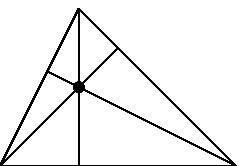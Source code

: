 prologues:=3;
verbatimtex
%&latex
\documentclass{minimal}
\begin{document}
etex
beginfig(81)
  pair A,B,C,AA,BB,CC,H;
  A=(0,0); B=(3cm,0); C=(1cm,2cm);
  AA - A = whatever * (B-C) rotated 90;
  AA = whatever [B,C];
  BB - B = whatever * (A-C) rotated 90;
  BB = whatever [A,C];
  CC - C = whatever * (A-B) rotated 90;
  CC = whatever [A,B];
  H = whatever [A,AA];
  H = whatever [B,BB];
  draw A--B--C--cycle;
  draw A--AA;
  draw B--BB;
  draw C--CC;
  draw H withpen pencircle scaled 4bp;
endfig;
end
